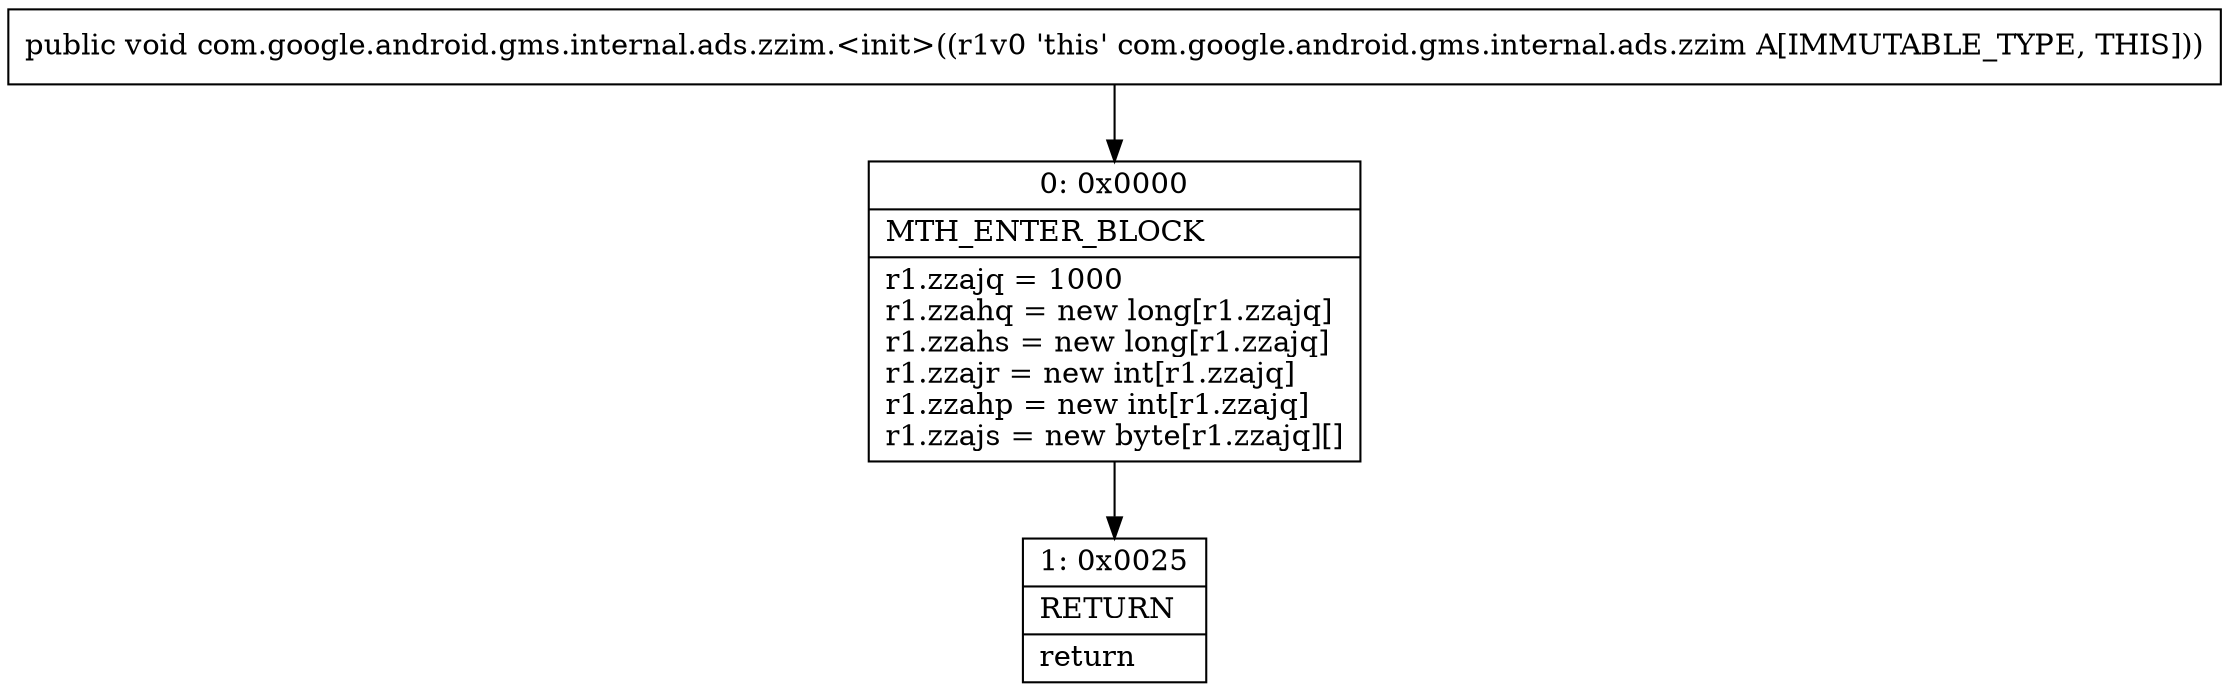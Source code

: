 digraph "CFG forcom.google.android.gms.internal.ads.zzim.\<init\>()V" {
Node_0 [shape=record,label="{0\:\ 0x0000|MTH_ENTER_BLOCK\l|r1.zzajq = 1000\lr1.zzahq = new long[r1.zzajq]\lr1.zzahs = new long[r1.zzajq]\lr1.zzajr = new int[r1.zzajq]\lr1.zzahp = new int[r1.zzajq]\lr1.zzajs = new byte[r1.zzajq][]\l}"];
Node_1 [shape=record,label="{1\:\ 0x0025|RETURN\l|return\l}"];
MethodNode[shape=record,label="{public void com.google.android.gms.internal.ads.zzim.\<init\>((r1v0 'this' com.google.android.gms.internal.ads.zzim A[IMMUTABLE_TYPE, THIS])) }"];
MethodNode -> Node_0;
Node_0 -> Node_1;
}

